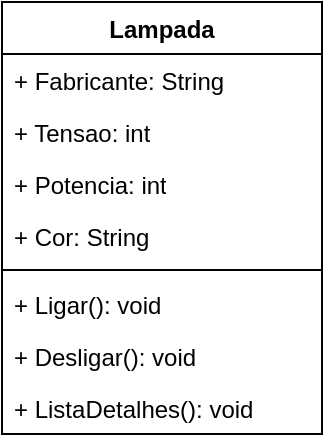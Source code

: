 <mxfile version="26.1.1">
  <diagram name="Página-1" id="oPZ0wFFG5MklORqAm5Nk">
    <mxGraphModel dx="614" dy="265" grid="1" gridSize="10" guides="1" tooltips="1" connect="1" arrows="1" fold="1" page="1" pageScale="1" pageWidth="827" pageHeight="1169" math="0" shadow="0">
      <root>
        <mxCell id="0" />
        <mxCell id="1" parent="0" />
        <mxCell id="1QenDWtvtiRb1LSSKCM8-1" value="Lampada" style="swimlane;fontStyle=1;align=center;verticalAlign=top;childLayout=stackLayout;horizontal=1;startSize=26;horizontalStack=0;resizeParent=1;resizeParentMax=0;resizeLast=0;collapsible=1;marginBottom=0;whiteSpace=wrap;html=1;" vertex="1" parent="1">
          <mxGeometry x="140" y="100" width="160" height="216" as="geometry" />
        </mxCell>
        <mxCell id="1QenDWtvtiRb1LSSKCM8-2" value="+ Fabricante: String" style="text;strokeColor=none;fillColor=none;align=left;verticalAlign=top;spacingLeft=4;spacingRight=4;overflow=hidden;rotatable=0;points=[[0,0.5],[1,0.5]];portConstraint=eastwest;whiteSpace=wrap;html=1;" vertex="1" parent="1QenDWtvtiRb1LSSKCM8-1">
          <mxGeometry y="26" width="160" height="26" as="geometry" />
        </mxCell>
        <mxCell id="1QenDWtvtiRb1LSSKCM8-6" value="+ Tensao: int" style="text;strokeColor=none;fillColor=none;align=left;verticalAlign=top;spacingLeft=4;spacingRight=4;overflow=hidden;rotatable=0;points=[[0,0.5],[1,0.5]];portConstraint=eastwest;whiteSpace=wrap;html=1;" vertex="1" parent="1QenDWtvtiRb1LSSKCM8-1">
          <mxGeometry y="52" width="160" height="26" as="geometry" />
        </mxCell>
        <mxCell id="1QenDWtvtiRb1LSSKCM8-7" value="+ Potencia: int" style="text;strokeColor=none;fillColor=none;align=left;verticalAlign=top;spacingLeft=4;spacingRight=4;overflow=hidden;rotatable=0;points=[[0,0.5],[1,0.5]];portConstraint=eastwest;whiteSpace=wrap;html=1;" vertex="1" parent="1QenDWtvtiRb1LSSKCM8-1">
          <mxGeometry y="78" width="160" height="26" as="geometry" />
        </mxCell>
        <mxCell id="1QenDWtvtiRb1LSSKCM8-5" value="+ Cor: String" style="text;strokeColor=none;fillColor=none;align=left;verticalAlign=top;spacingLeft=4;spacingRight=4;overflow=hidden;rotatable=0;points=[[0,0.5],[1,0.5]];portConstraint=eastwest;whiteSpace=wrap;html=1;" vertex="1" parent="1QenDWtvtiRb1LSSKCM8-1">
          <mxGeometry y="104" width="160" height="26" as="geometry" />
        </mxCell>
        <mxCell id="1QenDWtvtiRb1LSSKCM8-3" value="" style="line;strokeWidth=1;fillColor=none;align=left;verticalAlign=middle;spacingTop=-1;spacingLeft=3;spacingRight=3;rotatable=0;labelPosition=right;points=[];portConstraint=eastwest;strokeColor=inherit;" vertex="1" parent="1QenDWtvtiRb1LSSKCM8-1">
          <mxGeometry y="130" width="160" height="8" as="geometry" />
        </mxCell>
        <mxCell id="1QenDWtvtiRb1LSSKCM8-4" value="+ Ligar(): void" style="text;strokeColor=none;fillColor=none;align=left;verticalAlign=top;spacingLeft=4;spacingRight=4;overflow=hidden;rotatable=0;points=[[0,0.5],[1,0.5]];portConstraint=eastwest;whiteSpace=wrap;html=1;" vertex="1" parent="1QenDWtvtiRb1LSSKCM8-1">
          <mxGeometry y="138" width="160" height="26" as="geometry" />
        </mxCell>
        <mxCell id="1QenDWtvtiRb1LSSKCM8-8" value="+ Desligar(): void" style="text;strokeColor=none;fillColor=none;align=left;verticalAlign=top;spacingLeft=4;spacingRight=4;overflow=hidden;rotatable=0;points=[[0,0.5],[1,0.5]];portConstraint=eastwest;whiteSpace=wrap;html=1;" vertex="1" parent="1QenDWtvtiRb1LSSKCM8-1">
          <mxGeometry y="164" width="160" height="26" as="geometry" />
        </mxCell>
        <mxCell id="1QenDWtvtiRb1LSSKCM8-9" value="+ ListaDetalhes(): void" style="text;strokeColor=none;fillColor=none;align=left;verticalAlign=top;spacingLeft=4;spacingRight=4;overflow=hidden;rotatable=0;points=[[0,0.5],[1,0.5]];portConstraint=eastwest;whiteSpace=wrap;html=1;" vertex="1" parent="1QenDWtvtiRb1LSSKCM8-1">
          <mxGeometry y="190" width="160" height="26" as="geometry" />
        </mxCell>
      </root>
    </mxGraphModel>
  </diagram>
</mxfile>
